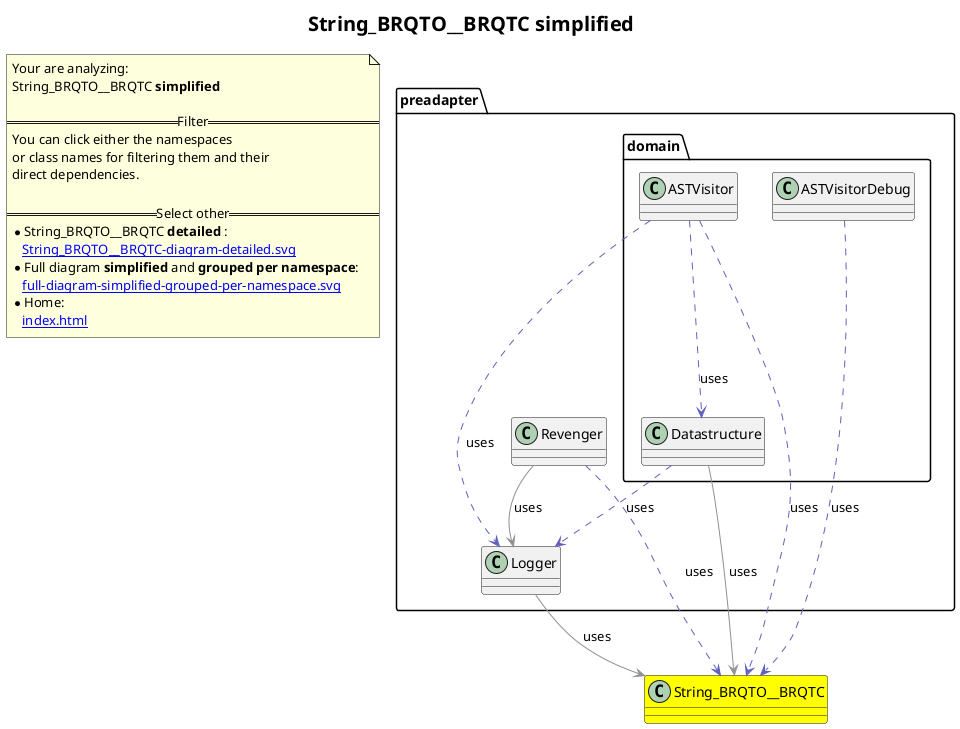 @startuml
title <size:20>String_BRQTO__BRQTC **simplified** </size>
note "Your are analyzing:\nString_BRQTO__BRQTC **simplified** \n\n==Filter==\nYou can click either the namespaces \nor class names for filtering them and their\ndirect dependencies.\n\n==Select other==\n* String_BRQTO__BRQTC **detailed** :\n   [[String_BRQTO__BRQTC-diagram-detailed.svg]]\n* Full diagram **simplified** and **grouped per namespace**:\n   [[full-diagram-simplified-grouped-per-namespace.svg]]\n* Home:\n   [[index.html]]" as FloatingNote
class String_BRQTO__BRQTC [[String_BRQTO__BRQTC-diagram-simplified.svg]] #yellow {
}
class preadapter.Logger [[preadapter.Logger-diagram-simplified.svg]]  {
}
class preadapter.Revenger [[preadapter.Revenger-diagram-simplified.svg]]  {
}
  class preadapter.domain.Datastructure [[preadapter.domain.Datastructure-diagram-simplified.svg]]  {
  }
  class preadapter.domain.ASTVisitor [[preadapter.domain.ASTVisitor-diagram-simplified.svg]]  {
  }
  class preadapter.domain.ASTVisitorDebug [[preadapter.domain.ASTVisitorDebug-diagram-simplified.svg]]  {
  }
 ' *************************************** 
 ' *************************************** 
 ' *************************************** 
' Class relations extracted from namespace:
' 
' Class relations extracted from namespace:
' preadapter
preadapter.Logger -[#909090]-> String_BRQTO__BRQTC  : uses 
preadapter.Revenger .[#6060BB].> String_BRQTO__BRQTC  : uses 
preadapter.Revenger -[#909090]-> preadapter.Logger  : uses 
' Class relations extracted from namespace:
' preadapter.domain
preadapter.domain.Datastructure .[#6060BB].> preadapter.Logger  : uses 
preadapter.domain.Datastructure -[#909090]-> String_BRQTO__BRQTC  : uses 
preadapter.domain.ASTVisitor .[#6060BB].> preadapter.Logger  : uses 
preadapter.domain.ASTVisitor .[#6060BB].> preadapter.domain.Datastructure  : uses 
preadapter.domain.ASTVisitor .[#6060BB].> String_BRQTO__BRQTC  : uses 
preadapter.domain.ASTVisitorDebug .[#6060BB].> String_BRQTO__BRQTC  : uses 
@enduml